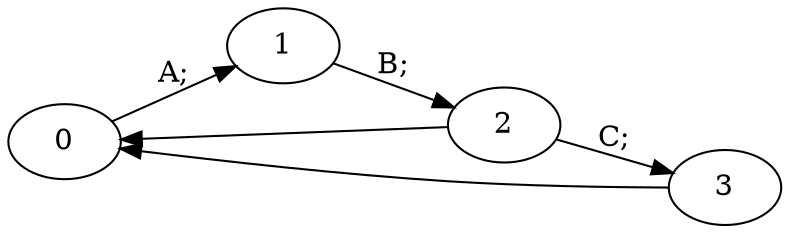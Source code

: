 digraph g
{
rankdir=LR;
0;1;2;3;
0 -> 1 [label="A;"]
1 -> 2 [label="B;"]
2 -> 0 [label=""]
2 -> 3 [label="C;"]
3 -> 0 [label=""]
}
